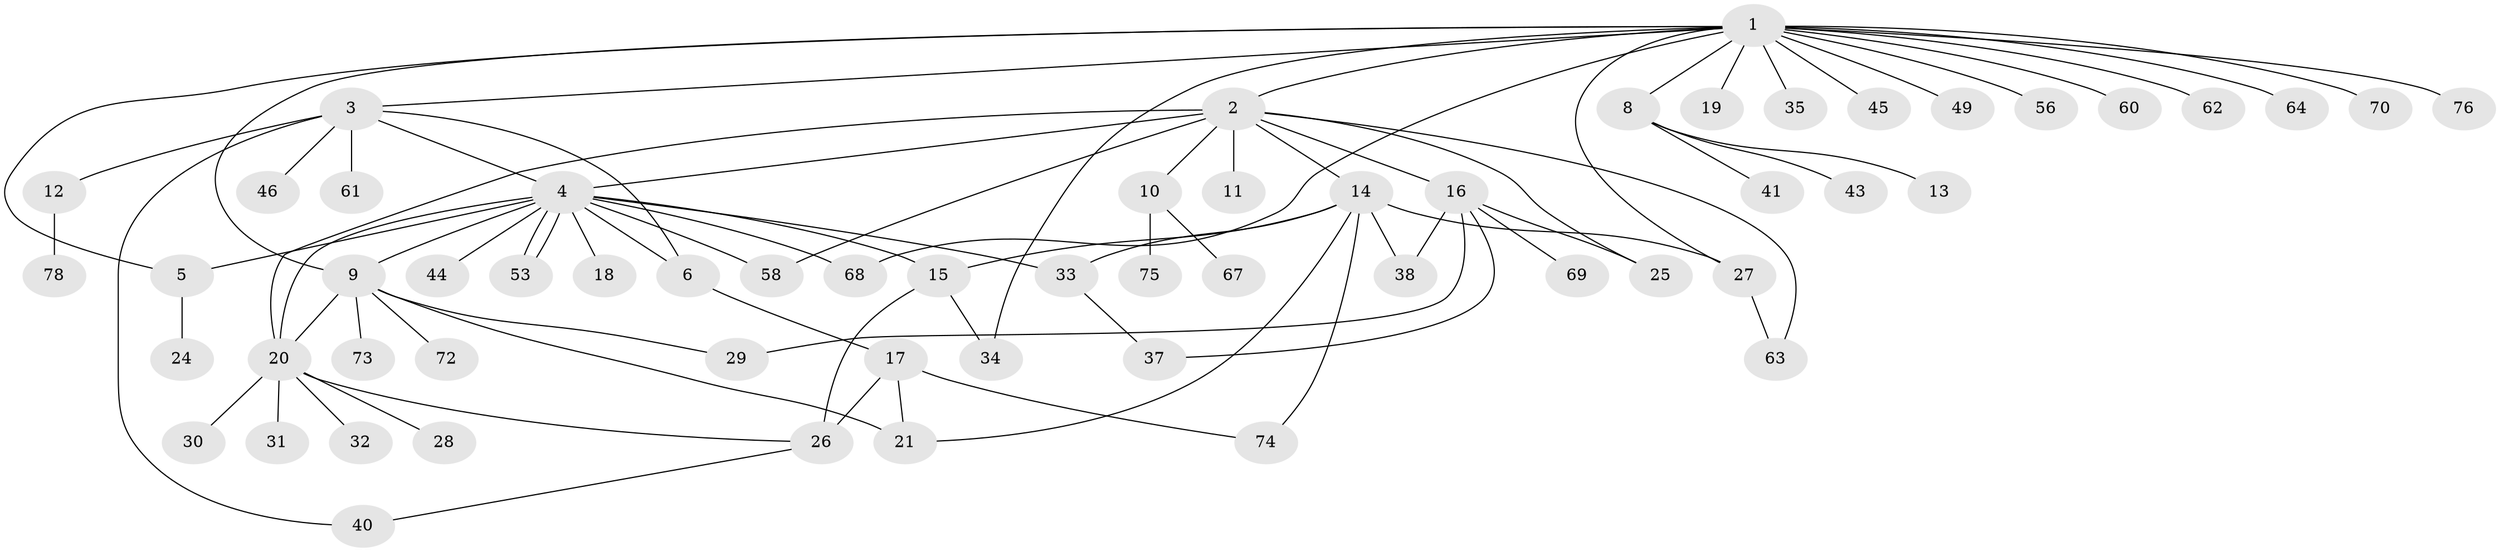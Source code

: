 // original degree distribution, {19: 0.0125, 10: 0.0125, 8: 0.0125, 14: 0.0125, 4: 0.075, 2: 0.2625, 5: 0.025, 3: 0.075, 1: 0.4625, 7: 0.0125, 6: 0.025, 9: 0.0125}
// Generated by graph-tools (version 1.1) at 2025/41/03/06/25 10:41:51]
// undirected, 59 vertices, 82 edges
graph export_dot {
graph [start="1"]
  node [color=gray90,style=filled];
  1 [super="+36"];
  2 [super="+47"];
  3 [super="+7"];
  4 [super="+22"];
  5 [super="+50"];
  6 [super="+55"];
  8 [super="+52"];
  9 [super="+66"];
  10 [super="+51"];
  11;
  12;
  13;
  14 [super="+65"];
  15 [super="+48"];
  16 [super="+57"];
  17;
  18;
  19;
  20 [super="+54"];
  21 [super="+23"];
  24;
  25;
  26 [super="+71"];
  27 [super="+42"];
  28;
  29;
  30;
  31;
  32;
  33 [super="+80"];
  34;
  35;
  37;
  38 [super="+39"];
  40;
  41;
  43;
  44;
  45;
  46;
  49;
  53 [super="+59"];
  56;
  58;
  60;
  61;
  62;
  63 [super="+77"];
  64;
  67;
  68;
  69;
  70;
  72;
  73;
  74 [super="+79"];
  75;
  76;
  78;
  1 -- 2;
  1 -- 3;
  1 -- 5;
  1 -- 8;
  1 -- 19;
  1 -- 27;
  1 -- 34;
  1 -- 35;
  1 -- 45;
  1 -- 49;
  1 -- 56;
  1 -- 60;
  1 -- 62;
  1 -- 64;
  1 -- 68;
  1 -- 70;
  1 -- 76;
  1 -- 9;
  2 -- 4;
  2 -- 10;
  2 -- 11;
  2 -- 14;
  2 -- 16;
  2 -- 20;
  2 -- 25;
  2 -- 58;
  2 -- 63;
  3 -- 4;
  3 -- 6;
  3 -- 12;
  3 -- 40;
  3 -- 46;
  3 -- 61 [weight=2];
  4 -- 5;
  4 -- 6;
  4 -- 9;
  4 -- 18;
  4 -- 20;
  4 -- 33;
  4 -- 44;
  4 -- 53;
  4 -- 53;
  4 -- 58;
  4 -- 68;
  4 -- 15;
  5 -- 24;
  6 -- 17;
  8 -- 13;
  8 -- 41;
  8 -- 43;
  9 -- 20;
  9 -- 73;
  9 -- 72;
  9 -- 29;
  9 -- 21;
  10 -- 67;
  10 -- 75;
  12 -- 78;
  14 -- 15;
  14 -- 21;
  14 -- 33;
  14 -- 38;
  14 -- 27;
  14 -- 74;
  15 -- 26 [weight=2];
  15 -- 34;
  16 -- 25;
  16 -- 29;
  16 -- 37;
  16 -- 69;
  16 -- 38;
  17 -- 26;
  17 -- 74;
  17 -- 21;
  20 -- 26;
  20 -- 28;
  20 -- 30;
  20 -- 31;
  20 -- 32;
  26 -- 40;
  27 -- 63;
  33 -- 37;
}
